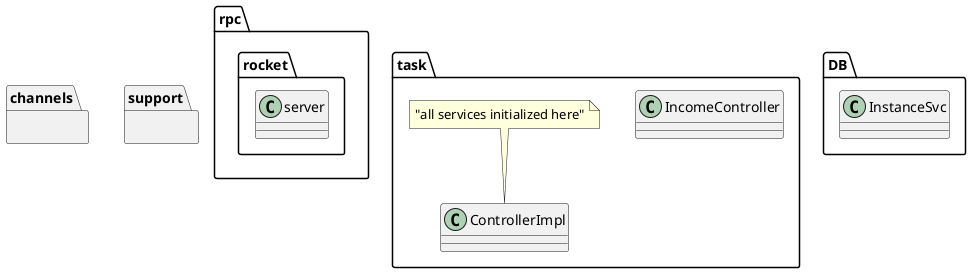 @startuml
' receive request from outside of `Nature`
namespace rpc {
    namespace rocket{
        class server
    }
}

namespace task {
    class IncomeController
    class ControllerImpl
    note top: "all services initialized here"
}

namespace DB{
    class InstanceSvc
}

namespace channels {

}

namespace support {

}


@enduml